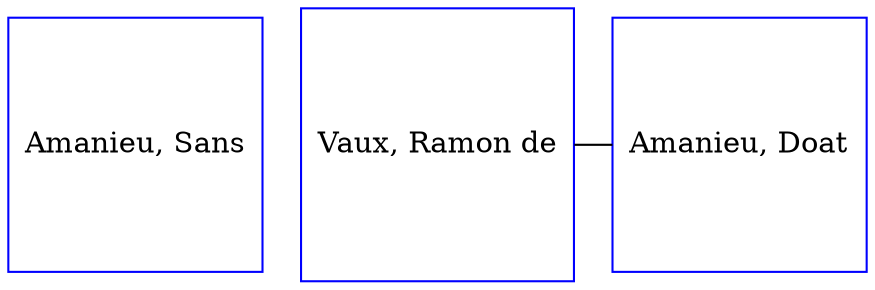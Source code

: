 digraph D {
    edge [dir=none];    node [shape=box];    "025344"   [label="Amanieu, Sans", shape=box, regular=1, color="blue"] ;
"011886"   [label="Vaux, Ramon de", shape=box, regular=1, color="blue"] ;
"002958"   [label="Amanieu, Doat", shape=box, regular=1, color="blue"] ;
{rank=same; 011886->002958};
{rank=same; 025344};
}